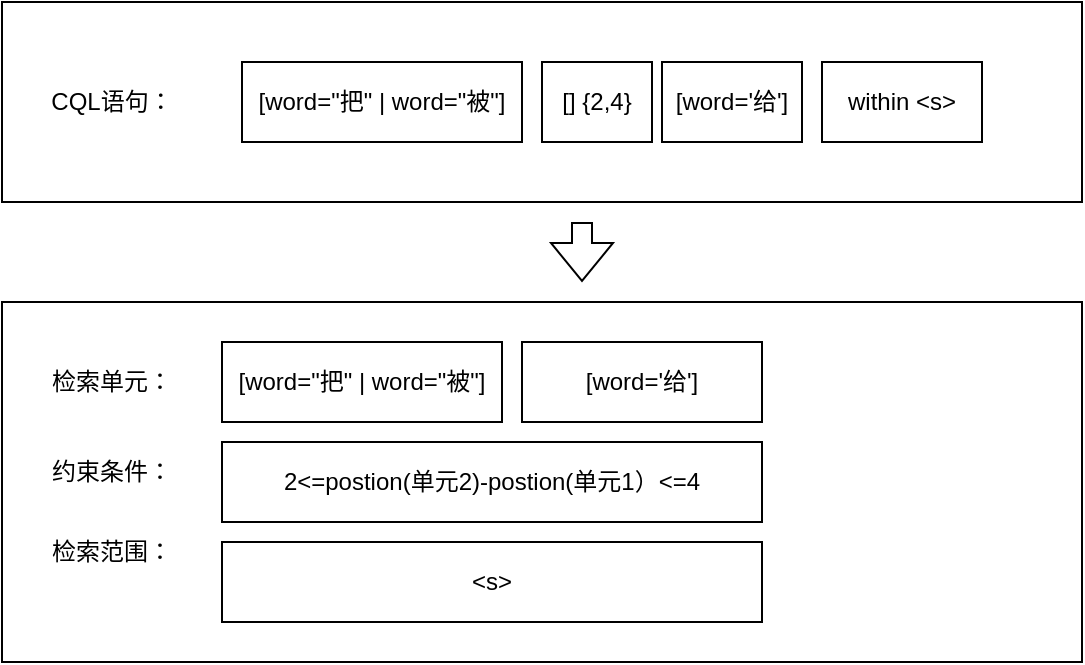 <mxfile version="22.1.11" type="device">
  <diagram name="Page-1" id="_7PsS7ILoqGPjQ69Y5fn">
    <mxGraphModel dx="1004" dy="744" grid="1" gridSize="10" guides="1" tooltips="1" connect="1" arrows="1" fold="1" page="1" pageScale="1" pageWidth="850" pageHeight="1100" math="0" shadow="0">
      <root>
        <mxCell id="0" />
        <mxCell id="1" parent="0" />
        <mxCell id="_yFCdpVOucRhx8dW70CK-7" value="" style="rounded=0;whiteSpace=wrap;html=1;" vertex="1" parent="1">
          <mxGeometry x="90" y="290" width="540" height="100" as="geometry" />
        </mxCell>
        <mxCell id="_yFCdpVOucRhx8dW70CK-1" value="[word=&quot;把&quot; | word=&quot;被&quot;]" style="rounded=0;whiteSpace=wrap;html=1;" vertex="1" parent="1">
          <mxGeometry x="210" y="320" width="140" height="40" as="geometry" />
        </mxCell>
        <mxCell id="_yFCdpVOucRhx8dW70CK-2" value="[]{2，4}" style="rounded=0;whiteSpace=wrap;html=1;" vertex="1" parent="1">
          <mxGeometry x="190" y="500" width="70" height="40" as="geometry" />
        </mxCell>
        <mxCell id="_yFCdpVOucRhx8dW70CK-3" value="" style="rounded=0;whiteSpace=wrap;html=1;" vertex="1" parent="1">
          <mxGeometry x="90" y="440" width="540" height="180" as="geometry" />
        </mxCell>
        <mxCell id="_yFCdpVOucRhx8dW70CK-4" value="[word=&#39;给&#39;]" style="rounded=0;whiteSpace=wrap;html=1;" vertex="1" parent="1">
          <mxGeometry x="420" y="320" width="70" height="40" as="geometry" />
        </mxCell>
        <mxCell id="_yFCdpVOucRhx8dW70CK-5" value="within &amp;lt;s&amp;gt;" style="rounded=0;whiteSpace=wrap;html=1;" vertex="1" parent="1">
          <mxGeometry x="500" y="320" width="80" height="40" as="geometry" />
        </mxCell>
        <mxCell id="_yFCdpVOucRhx8dW70CK-6" value="" style="shape=flexArrow;endArrow=classic;html=1;rounded=0;" edge="1" parent="1">
          <mxGeometry width="50" height="50" relative="1" as="geometry">
            <mxPoint x="380" y="400" as="sourcePoint" />
            <mxPoint x="380" y="430" as="targetPoint" />
          </mxGeometry>
        </mxCell>
        <mxCell id="_yFCdpVOucRhx8dW70CK-10" value="[word=&quot;把&quot; | word=&quot;被&quot;]" style="rounded=0;whiteSpace=wrap;html=1;" vertex="1" parent="1">
          <mxGeometry x="200" y="460" width="140" height="40" as="geometry" />
        </mxCell>
        <mxCell id="_yFCdpVOucRhx8dW70CK-11" value="[word=&#39;给&#39;]" style="rounded=0;whiteSpace=wrap;html=1;" vertex="1" parent="1">
          <mxGeometry x="350" y="460" width="120" height="40" as="geometry" />
        </mxCell>
        <mxCell id="_yFCdpVOucRhx8dW70CK-13" value="检索单元：" style="text;html=1;strokeColor=none;fillColor=none;align=center;verticalAlign=middle;whiteSpace=wrap;rounded=0;" vertex="1" parent="1">
          <mxGeometry x="110" y="465" width="70" height="30" as="geometry" />
        </mxCell>
        <mxCell id="_yFCdpVOucRhx8dW70CK-14" value="约束条件：" style="text;html=1;strokeColor=none;fillColor=none;align=center;verticalAlign=middle;whiteSpace=wrap;rounded=0;" vertex="1" parent="1">
          <mxGeometry x="110" y="510" width="70" height="30" as="geometry" />
        </mxCell>
        <mxCell id="_yFCdpVOucRhx8dW70CK-16" value="检索范围：" style="text;html=1;strokeColor=none;fillColor=none;align=center;verticalAlign=middle;whiteSpace=wrap;rounded=0;" vertex="1" parent="1">
          <mxGeometry x="110" y="550" width="70" height="30" as="geometry" />
        </mxCell>
        <mxCell id="_yFCdpVOucRhx8dW70CK-18" value="2&amp;lt;=postion(单元2)-postion(单元1）&amp;lt;=4" style="rounded=0;whiteSpace=wrap;html=1;" vertex="1" parent="1">
          <mxGeometry x="200" y="510" width="270" height="40" as="geometry" />
        </mxCell>
        <mxCell id="_yFCdpVOucRhx8dW70CK-19" value="[] {2,4}" style="rounded=0;whiteSpace=wrap;html=1;" vertex="1" parent="1">
          <mxGeometry x="360" y="320" width="55" height="40" as="geometry" />
        </mxCell>
        <mxCell id="_yFCdpVOucRhx8dW70CK-20" value="&amp;lt;s&amp;gt;" style="rounded=0;whiteSpace=wrap;html=1;" vertex="1" parent="1">
          <mxGeometry x="200" y="560" width="270" height="40" as="geometry" />
        </mxCell>
        <mxCell id="_yFCdpVOucRhx8dW70CK-21" value="CQL语句：" style="text;html=1;strokeColor=none;fillColor=none;align=center;verticalAlign=middle;whiteSpace=wrap;rounded=0;" vertex="1" parent="1">
          <mxGeometry x="110" y="325" width="70" height="30" as="geometry" />
        </mxCell>
      </root>
    </mxGraphModel>
  </diagram>
</mxfile>

